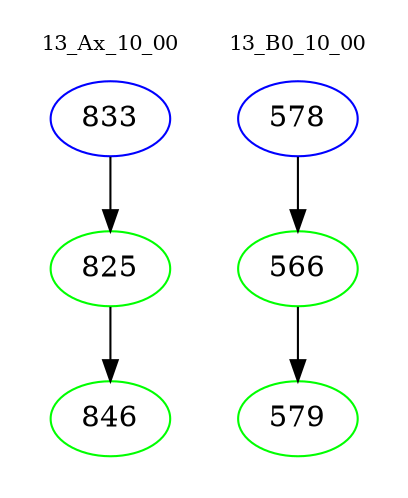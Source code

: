digraph{
subgraph cluster_0 {
color = white
label = "13_Ax_10_00";
fontsize=10;
T0_833 [label="833", color="blue"]
T0_833 -> T0_825 [color="black"]
T0_825 [label="825", color="green"]
T0_825 -> T0_846 [color="black"]
T0_846 [label="846", color="green"]
}
subgraph cluster_1 {
color = white
label = "13_B0_10_00";
fontsize=10;
T1_578 [label="578", color="blue"]
T1_578 -> T1_566 [color="black"]
T1_566 [label="566", color="green"]
T1_566 -> T1_579 [color="black"]
T1_579 [label="579", color="green"]
}
}
